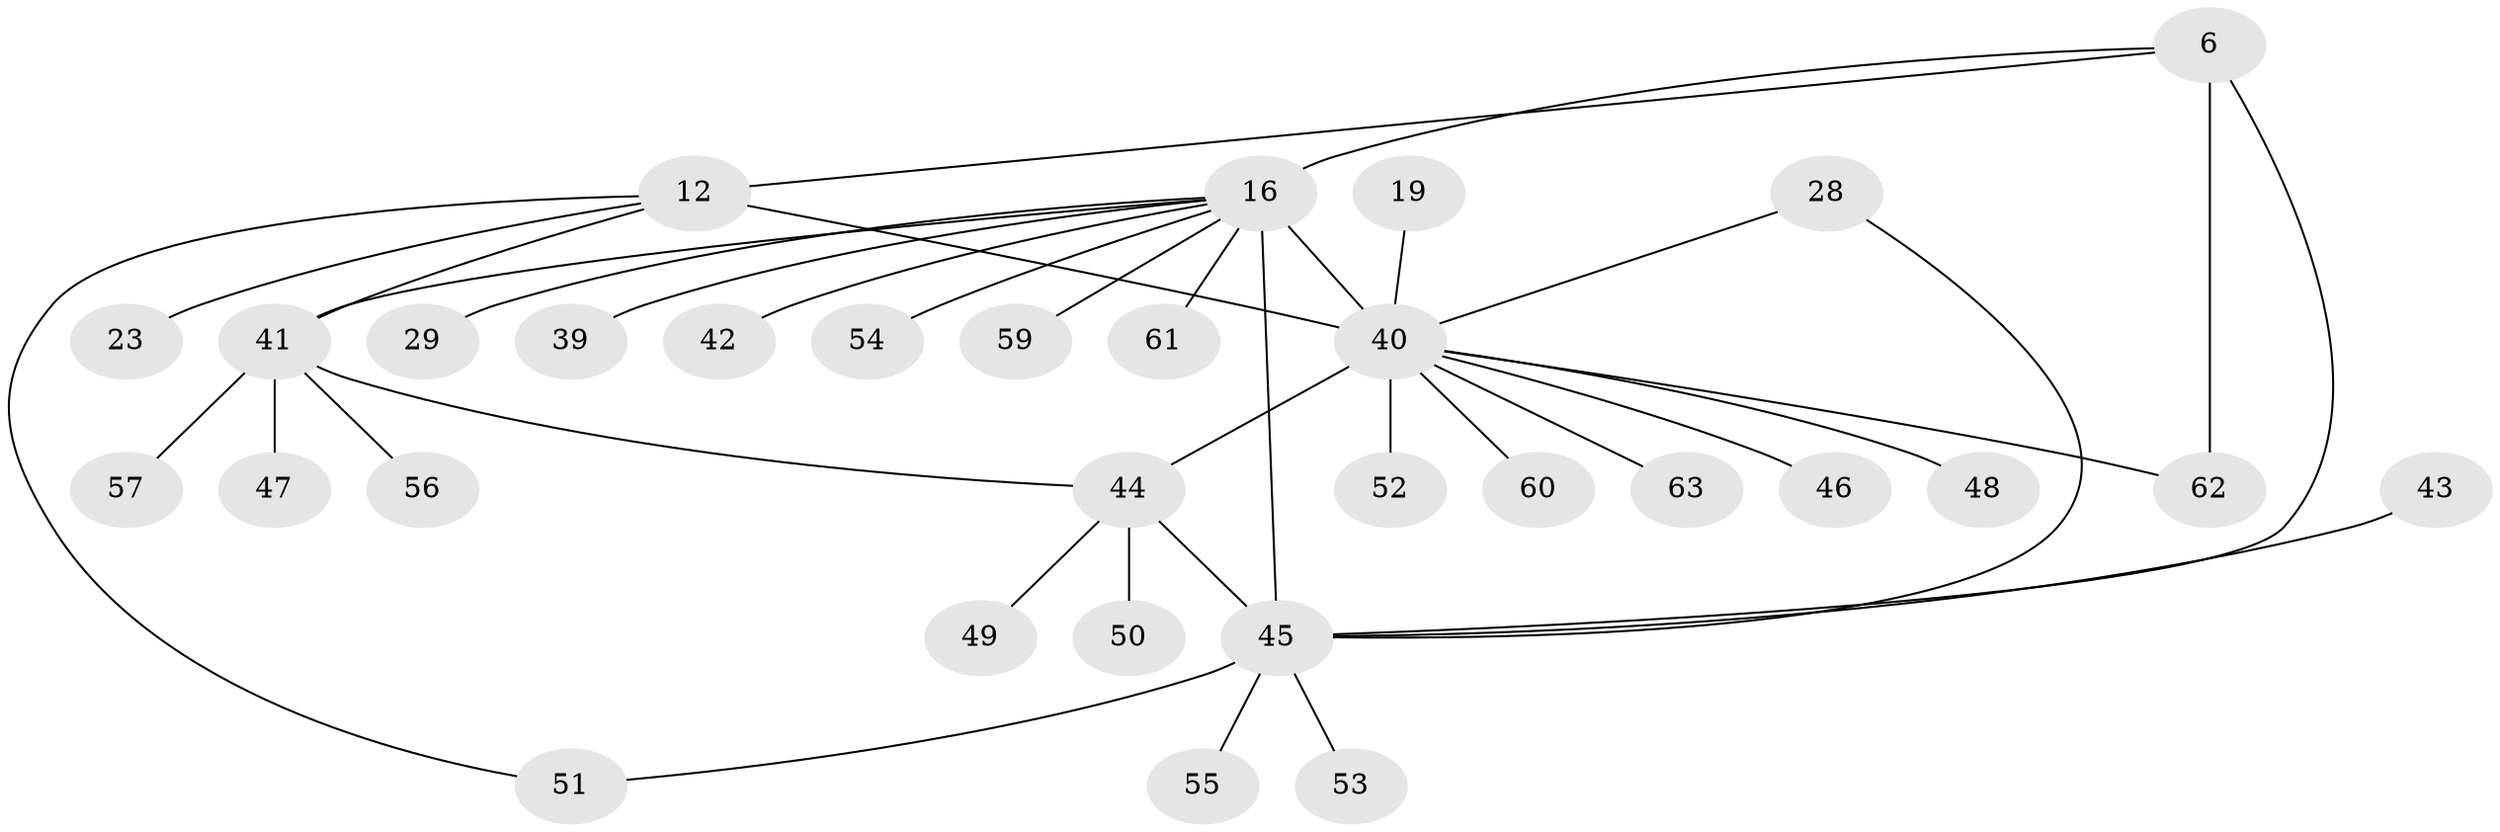 // original degree distribution, {7: 0.031746031746031744, 6: 0.015873015873015872, 3: 0.07936507936507936, 5: 0.06349206349206349, 11: 0.031746031746031744, 4: 0.031746031746031744, 8: 0.015873015873015872, 9: 0.015873015873015872, 1: 0.5396825396825397, 2: 0.1746031746031746}
// Generated by graph-tools (version 1.1) at 2025/58/03/04/25 21:58:41]
// undirected, 31 vertices, 38 edges
graph export_dot {
graph [start="1"]
  node [color=gray90,style=filled];
  6;
  12 [super="+10"];
  16 [super="+3+7"];
  19;
  23;
  28;
  29;
  39;
  40 [super="+11+33"];
  41 [super="+13+27"];
  42;
  43 [super="+35"];
  44 [super="+15+21"];
  45 [super="+30+38+9+20+25+26+31"];
  46;
  47;
  48;
  49 [super="+17"];
  50;
  51;
  52;
  53 [super="+37"];
  54;
  55;
  56;
  57 [super="+34"];
  59;
  60;
  61 [super="+58"];
  62 [super="+32+36"];
  63;
  6 -- 12;
  6 -- 62;
  6 -- 45 [weight=2];
  6 -- 16;
  12 -- 51;
  12 -- 23;
  12 -- 40 [weight=2];
  12 -- 41;
  16 -- 42;
  16 -- 61;
  16 -- 45 [weight=3];
  16 -- 39;
  16 -- 40 [weight=4];
  16 -- 41;
  16 -- 54;
  16 -- 59;
  16 -- 29;
  19 -- 40;
  28 -- 45;
  28 -- 40;
  40 -- 46;
  40 -- 48;
  40 -- 52;
  40 -- 60;
  40 -- 63;
  40 -- 62;
  40 -- 44;
  41 -- 47;
  41 -- 56;
  41 -- 57;
  41 -- 44 [weight=2];
  43 -- 45;
  44 -- 49;
  44 -- 50;
  44 -- 45 [weight=2];
  45 -- 51;
  45 -- 53;
  45 -- 55;
}
